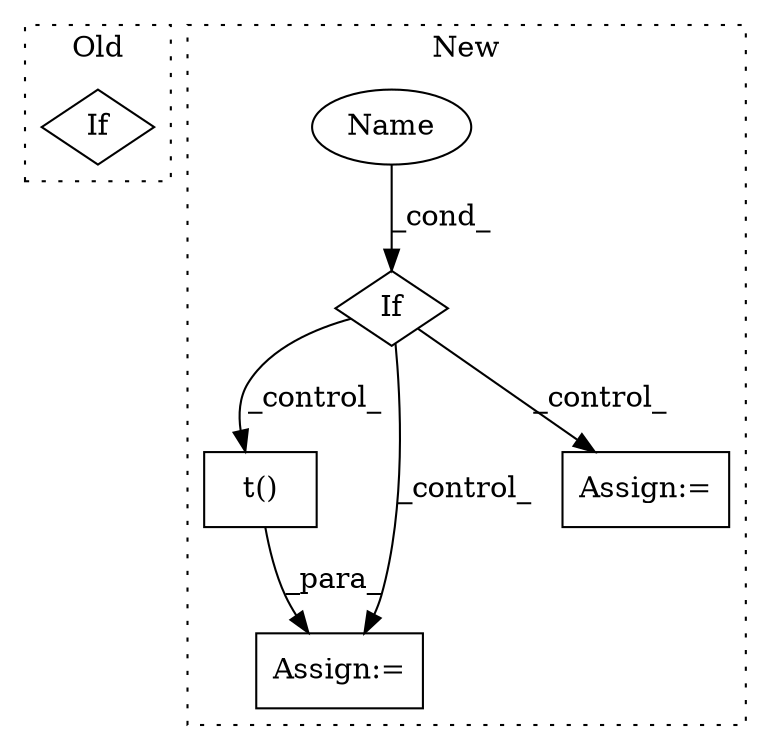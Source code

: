 digraph G {
subgraph cluster0 {
1 [label="If" a="96" s="10585" l="3" shape="diamond"];
label = "Old";
style="dotted";
}
subgraph cluster1 {
2 [label="t()" a="75" s="11637" l="12" shape="box"];
3 [label="Assign:=" a="68" s="11633" l="4" shape="box"];
4 [label="If" a="96" s="11328" l="3" shape="diamond"];
5 [label="Assign:=" a="68" s="11505" l="4" shape="box"];
6 [label="Name" a="87" s="11331" l="4" shape="ellipse"];
label = "New";
style="dotted";
}
2 -> 3 [label="_para_"];
4 -> 2 [label="_control_"];
4 -> 3 [label="_control_"];
4 -> 5 [label="_control_"];
6 -> 4 [label="_cond_"];
}